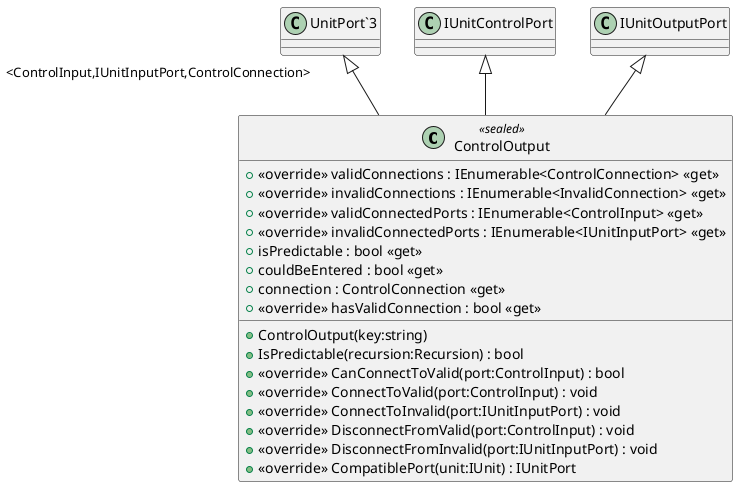 @startuml
class ControlOutput <<sealed>> {
    + ControlOutput(key:string)
    + <<override>> validConnections : IEnumerable<ControlConnection> <<get>>
    + <<override>> invalidConnections : IEnumerable<InvalidConnection> <<get>>
    + <<override>> validConnectedPorts : IEnumerable<ControlInput> <<get>>
    + <<override>> invalidConnectedPorts : IEnumerable<IUnitInputPort> <<get>>
    + isPredictable : bool <<get>>
    + IsPredictable(recursion:Recursion) : bool
    + couldBeEntered : bool <<get>>
    + connection : ControlConnection <<get>>
    + <<override>> hasValidConnection : bool <<get>>
    + <<override>> CanConnectToValid(port:ControlInput) : bool
    + <<override>> ConnectToValid(port:ControlInput) : void
    + <<override>> ConnectToInvalid(port:IUnitInputPort) : void
    + <<override>> DisconnectFromValid(port:ControlInput) : void
    + <<override>> DisconnectFromInvalid(port:IUnitInputPort) : void
    + <<override>> CompatiblePort(unit:IUnit) : IUnitPort
}
"UnitPort`3" "<ControlInput,IUnitInputPort,ControlConnection>" <|-- ControlOutput
IUnitControlPort <|-- ControlOutput
IUnitOutputPort <|-- ControlOutput
@enduml
